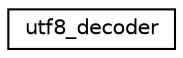 digraph "Graphical Class Hierarchy"
{
 // LATEX_PDF_SIZE
  edge [fontname="Helvetica",fontsize="10",labelfontname="Helvetica",labelfontsize="10"];
  node [fontname="Helvetica",fontsize="10",shape=record];
  rankdir="LR";
  Node0 [label="utf8_decoder",height=0.2,width=0.4,color="black", fillcolor="white", style="filled",URL="$structutf8__decoder.html",tooltip=" "];
}
